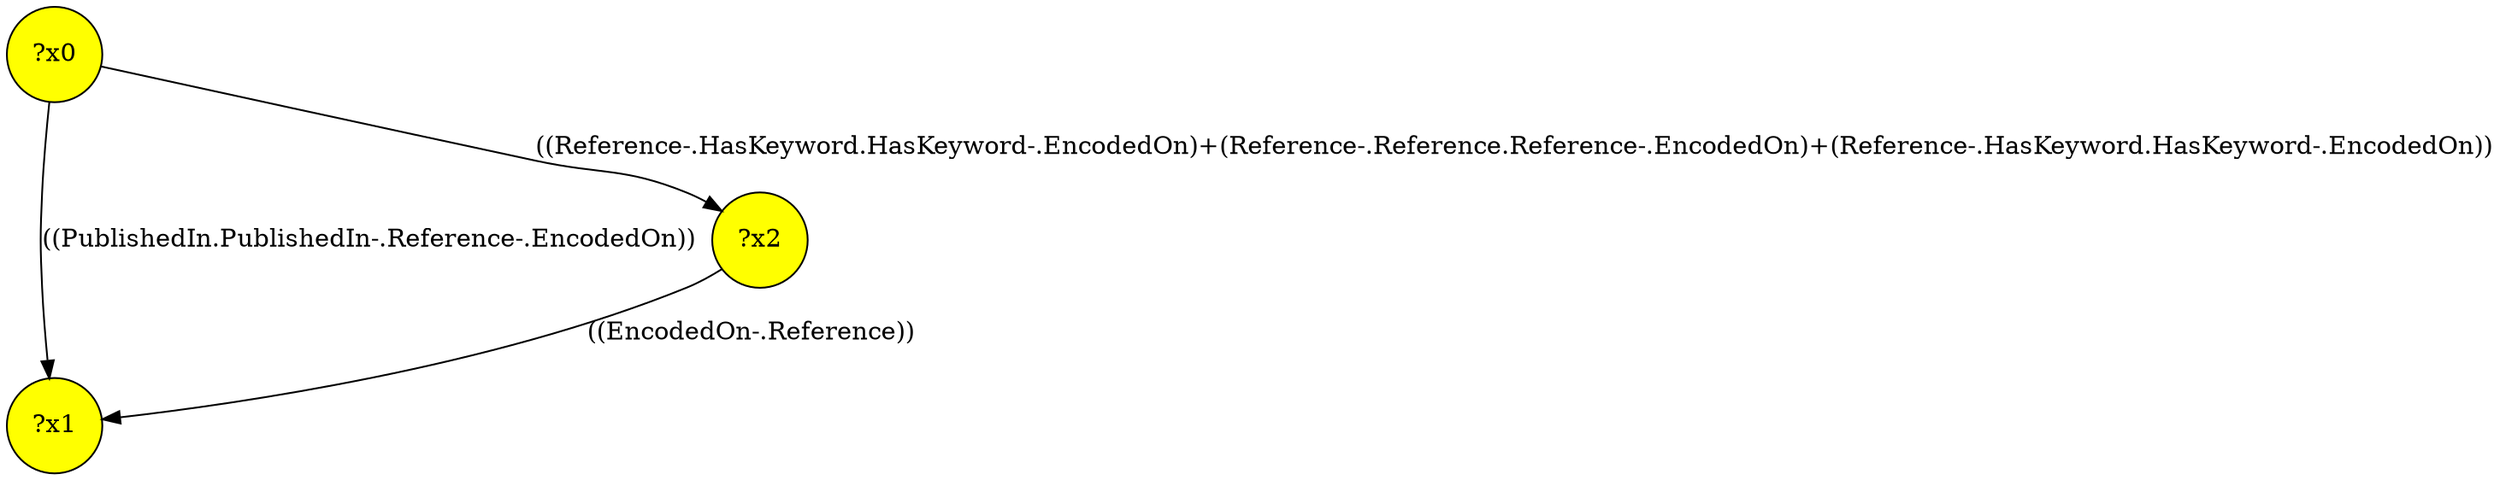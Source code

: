 digraph g {
	x0 [fillcolor="yellow", style="filled," shape=circle, label="?x0"];
	x1 [fillcolor="yellow", style="filled," shape=circle, label="?x1"];
	x2 [fillcolor="yellow", style="filled," shape=circle, label="?x2"];
	x0 -> x1 [label="((PublishedIn.PublishedIn-.Reference-.EncodedOn))"];
	x0 -> x2 [label="((Reference-.HasKeyword.HasKeyword-.EncodedOn)+(Reference-.Reference.Reference-.EncodedOn)+(Reference-.HasKeyword.HasKeyword-.EncodedOn))"];
	x2 -> x1 [label="((EncodedOn-.Reference))"];
}
